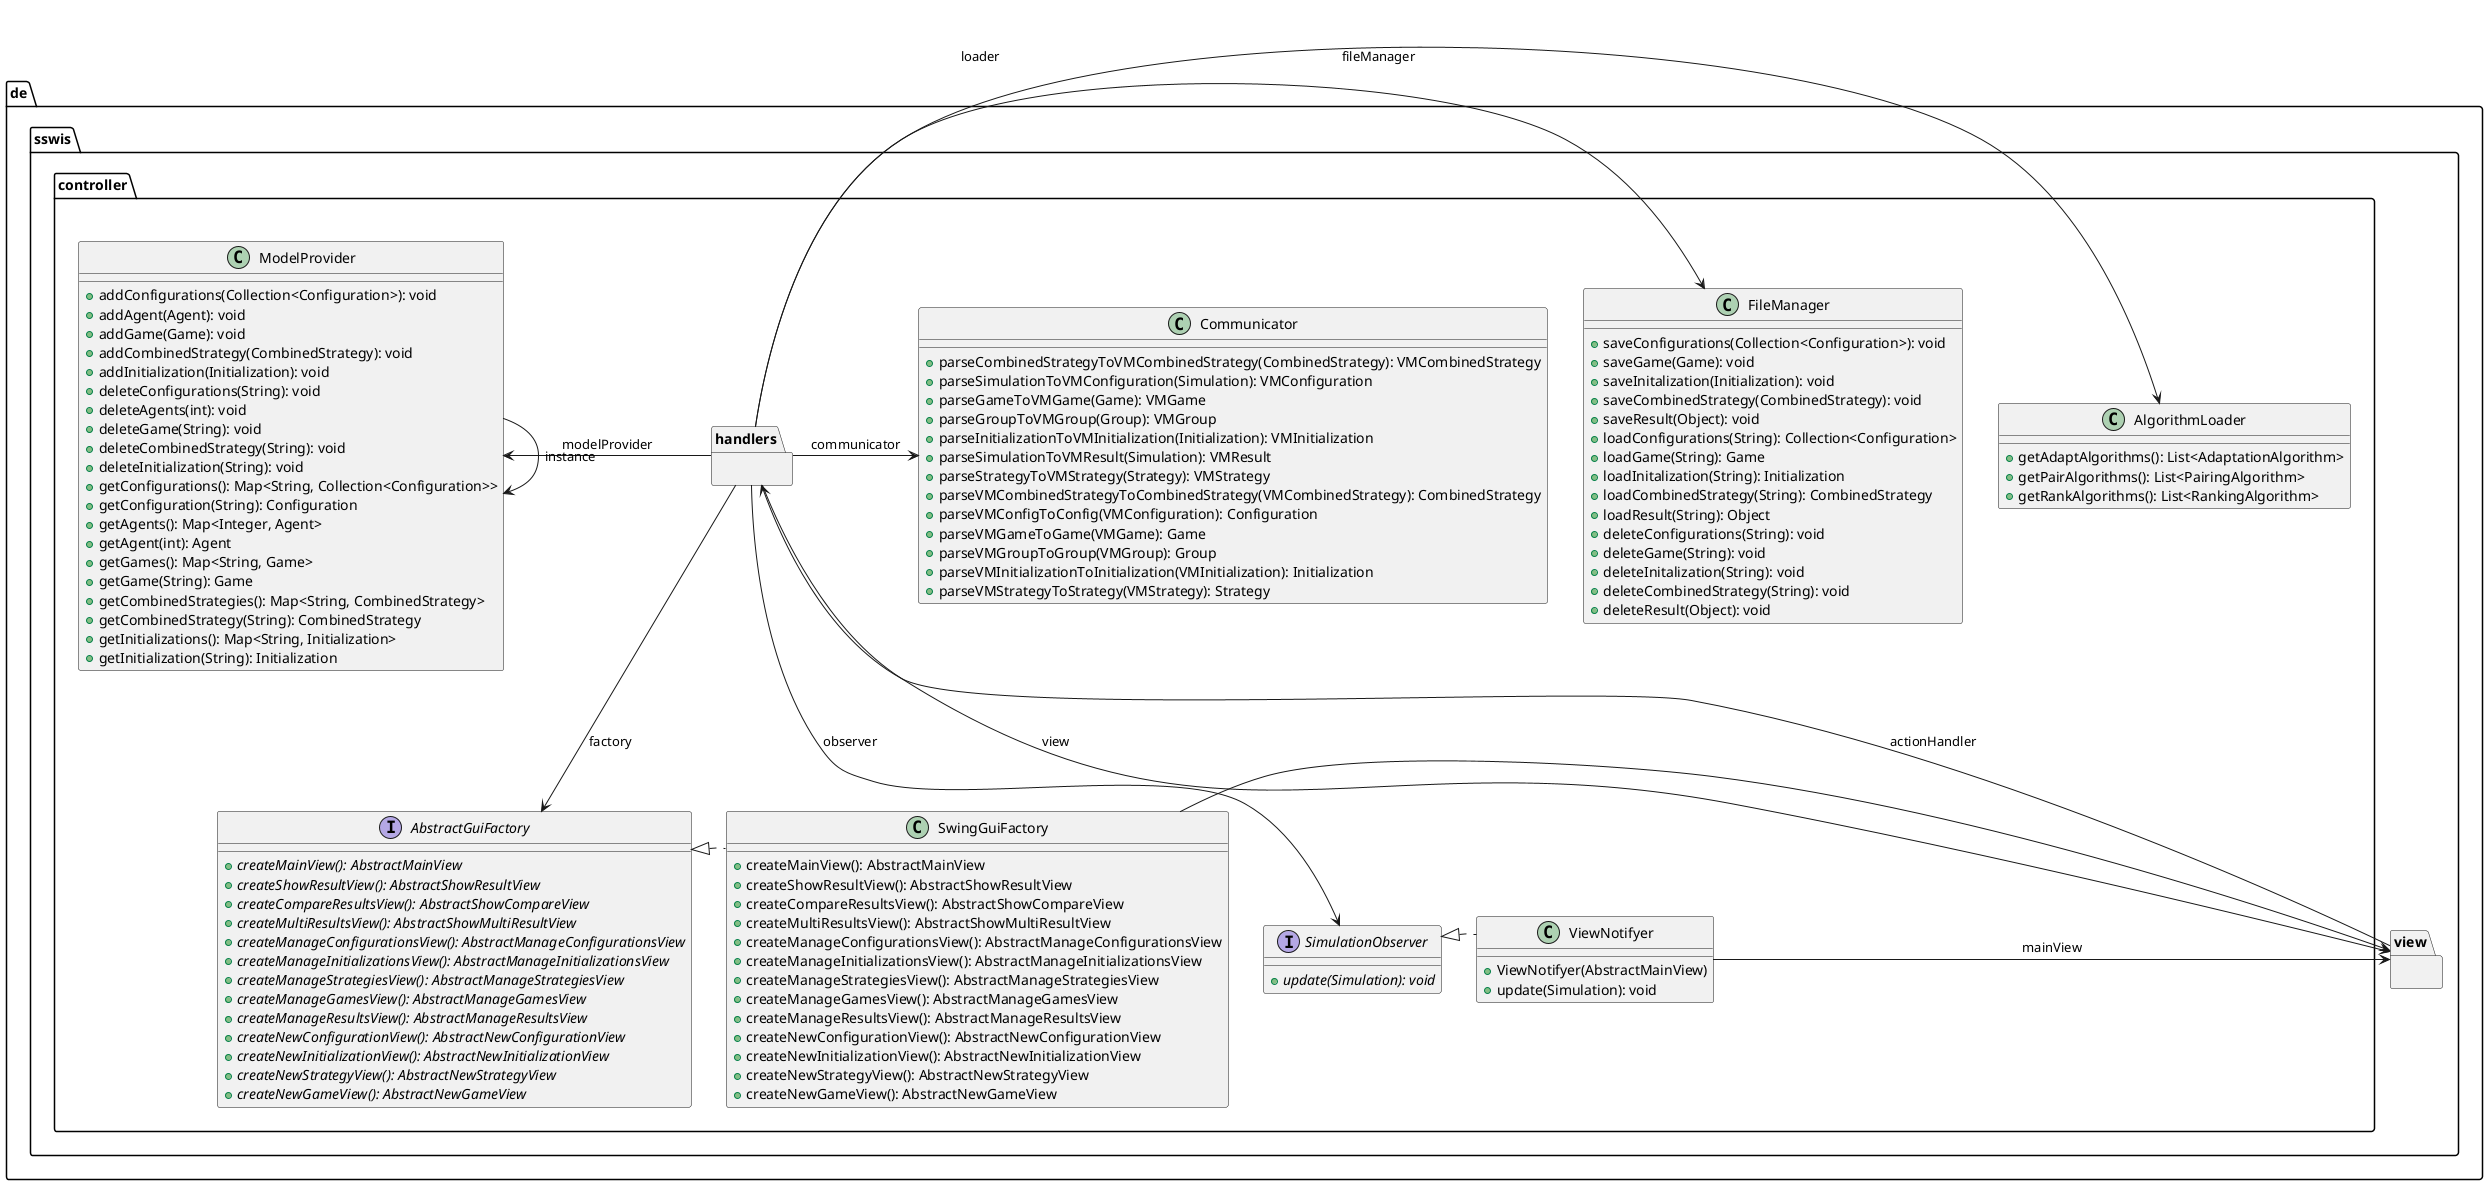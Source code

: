 @startuml

    namespace de.sswis.view {

    }

    namespace de.sswis.controller {


        together {
            namespace de.sswis.controller.handlers {
            }

            class de.sswis.controller.AlgorithmLoader [[AlgorithmLoader.html]] {
                +getAdaptAlgorithms(): List<AdaptationAlgorithm>
                +getPairAlgorithms(): List<PairingAlgorithm>
                +getRankAlgorithms(): List<RankingAlgorithm>
            }

            class de.sswis.controller.Communicator [[Communicator.html]] {
                +parseCombinedStrategyToVMCombinedStrategy(CombinedStrategy): VMCombinedStrategy
                +parseSimulationToVMConfiguration(Simulation): VMConfiguration
                +parseGameToVMGame(Game): VMGame
                +parseGroupToVMGroup(Group): VMGroup
                +parseInitializationToVMInitialization(Initialization): VMInitialization
                +parseSimulationToVMResult(Simulation): VMResult
                +parseStrategyToVMStrategy(Strategy): VMStrategy
                +parseVMCombinedStrategyToCombinedStrategy(VMCombinedStrategy): CombinedStrategy
                +parseVMConfigToConfig(VMConfiguration): Configuration
                +parseVMGameToGame(VMGame): Game
                +parseVMGroupToGroup(VMGroup): Group
                +parseVMInitializationToInitialization(VMInitialization): Initialization
                +parseVMStrategyToStrategy(VMStrategy): Strategy
            }

            class de.sswis.controller.FileManager [[FileManager.html]] {
                +saveConfigurations(Collection<Configuration>): void
                +saveGame(Game): void
                +saveInitalization(Initialization): void
                +saveCombinedStrategy(CombinedStrategy): void
                +saveResult(Object): void
                +loadConfigurations(String): Collection<Configuration>
                +loadGame(String): Game
                +loadInitalization(String): Initialization
                +loadCombinedStrategy(String): CombinedStrategy
                +loadResult(String): Object
                +deleteConfigurations(String): void
                +deleteGame(String): void
                +deleteInitalization(String): void
                +deleteCombinedStrategy(String): void
                +deleteResult(Object): void
            }

            class de.sswis.controller.ModelProvider [[ModelProvider.html]] {
                +addConfigurations(Collection<Configuration>): void
                +addAgent(Agent): void
                +addGame(Game): void
                +addCombinedStrategy(CombinedStrategy): void
                +addInitialization(Initialization): void
                +deleteConfigurations(String): void
                +deleteAgents(int): void
                +deleteGame(String): void
                +deleteCombinedStrategy(String): void
                +deleteInitialization(String): void
                +getConfigurations(): Map<String, Collection<Configuration>>
                +getConfiguration(String): Configuration
                +getAgents(): Map<Integer, Agent>
                +getAgent(int): Agent
                +getGames(): Map<String, Game>
                +getGame(String): Game
                +getCombinedStrategies(): Map<String, CombinedStrategy>
                +getCombinedStrategy(String): CombinedStrategy
                +getInitializations(): Map<String, Initialization>
                +getInitialization(String): Initialization
            }
        }

        together {
            interface de.sswis.controller.AbstractGuiFactory [[AbstractGuiFactory.html]] {
                {abstract} +createMainView(): AbstractMainView
                {abstract} +createShowResultView(): AbstractShowResultView
                {abstract} +createCompareResultsView(): AbstractShowCompareView
                {abstract} +createMultiResultsView(): AbstractShowMultiResultView
                {abstract} +createManageConfigurationsView(): AbstractManageConfigurationsView
                {abstract} +createManageInitializationsView(): AbstractManageInitializationsView
                {abstract} +createManageStrategiesView(): AbstractManageStrategiesView
                {abstract} +createManageGamesView(): AbstractManageGamesView
                {abstract} +createManageResultsView(): AbstractManageResultsView
                {abstract} +createNewConfigurationView(): AbstractNewConfigurationView
                {abstract} +createNewInitializationView(): AbstractNewInitializationView
                {abstract} +createNewStrategyView(): AbstractNewStrategyView
                {abstract} +createNewGameView(): AbstractNewGameView
            }

            class de.sswis.controller.SwingGuiFactory [[SwingGuiFactory.html]] {
                +createMainView(): AbstractMainView
                +createShowResultView(): AbstractShowResultView
                +createCompareResultsView(): AbstractShowCompareView
                +createMultiResultsView(): AbstractShowMultiResultView
                +createManageConfigurationsView(): AbstractManageConfigurationsView
                +createManageInitializationsView(): AbstractManageInitializationsView
                +createManageStrategiesView(): AbstractManageStrategiesView
                +createManageGamesView(): AbstractManageGamesView
                +createManageResultsView(): AbstractManageResultsView
                +createNewConfigurationView(): AbstractNewConfigurationView
                +createNewInitializationView(): AbstractNewInitializationView
                +createNewStrategyView(): AbstractNewStrategyView
                +createNewGameView(): AbstractNewGameView
            }

        }

        together {

            interface de.sswis.controller.SimulationObserver [[SimulationObserver.html]] {
                        {abstract} +update(Simulation): void
            }

            class de.sswis.controller.ViewNotifyer [[ViewNotifyer.html]] {
                        +ViewNotifyer(AbstractMainView)
                        +update(Simulation): void
            }

        }

        de.sswis.controller.ModelProvider -[hidden]> de.sswis.controller.Communicator
        de.sswis.controller.Communicator -[hidden]> de.sswis.controller.FileManager
        de.sswis.controller.FileManager -[hidden]> de.sswis.controller.AlgorithmLoader
        de.sswis.controller.AlgorithmLoader -[hidden]> de.sswis.controller.handlers
        de.sswis.controller.ModelProvider -[hidden]--> de.sswis.controller.AbstractGuiFactory
        de.sswis.controller.AbstractGuiFactory -[hidden]> de.sswis.controller.SwingGuiFactory
        de.sswis.controller.SimulationObserver -[hidden]> de.sswis.controller.ViewNotifyer
        de.sswis.controller.ModelProvider -[hidden]--> de.sswis.controller.SimulationObserver

        de.sswis.view -> de.sswis.controller.handlers : actionHandler
        de.sswis.controller.handlers -> de.sswis.view : view
        de.sswis.controller.handlers -> de.sswis.controller.AbstractGuiFactory : factory
        de.sswis.controller.handlers -> de.sswis.controller.FileManager :fileManager
        de.sswis.controller.handlers -> de.sswis.controller.AlgorithmLoader : loader
        de.sswis.controller.handlers -> de.sswis.controller.ModelProvider : modelProvider
        de.sswis.controller.handlers -> de.sswis.controller.SimulationObserver : observer
        de.sswis.controller.handlers -> de.sswis.controller.Communicator : communicator
        de.sswis.controller.ModelProvider -> de.sswis.controller.ModelProvider: instance
        de.sswis.controller.SwingGuiFactory -> de.sswis.view
        de.sswis.controller.ViewNotifyer -> de.sswis.view : mainView
        de.sswis.controller.AbstractGuiFactory <|.. de.sswis.controller.SwingGuiFactory
        de.sswis.controller.SimulationObserver <|.. de.sswis.controller.ViewNotifyer
    }

@enduml

PlantUML version 1.2018.09(Fri Jul 27 18:58:18 CEST 2018)
(APACHE source distribution)
Java Runtime: Java(TM) SE Runtime Environment
JVM: Java HotSpot(TM) 64-Bit Server VM
Java Version: 11.0.1+13-LTS
Operating System: Windows 10
OS Version: 10.0
Default Encoding: Cp1252
Language: de
Country: DE